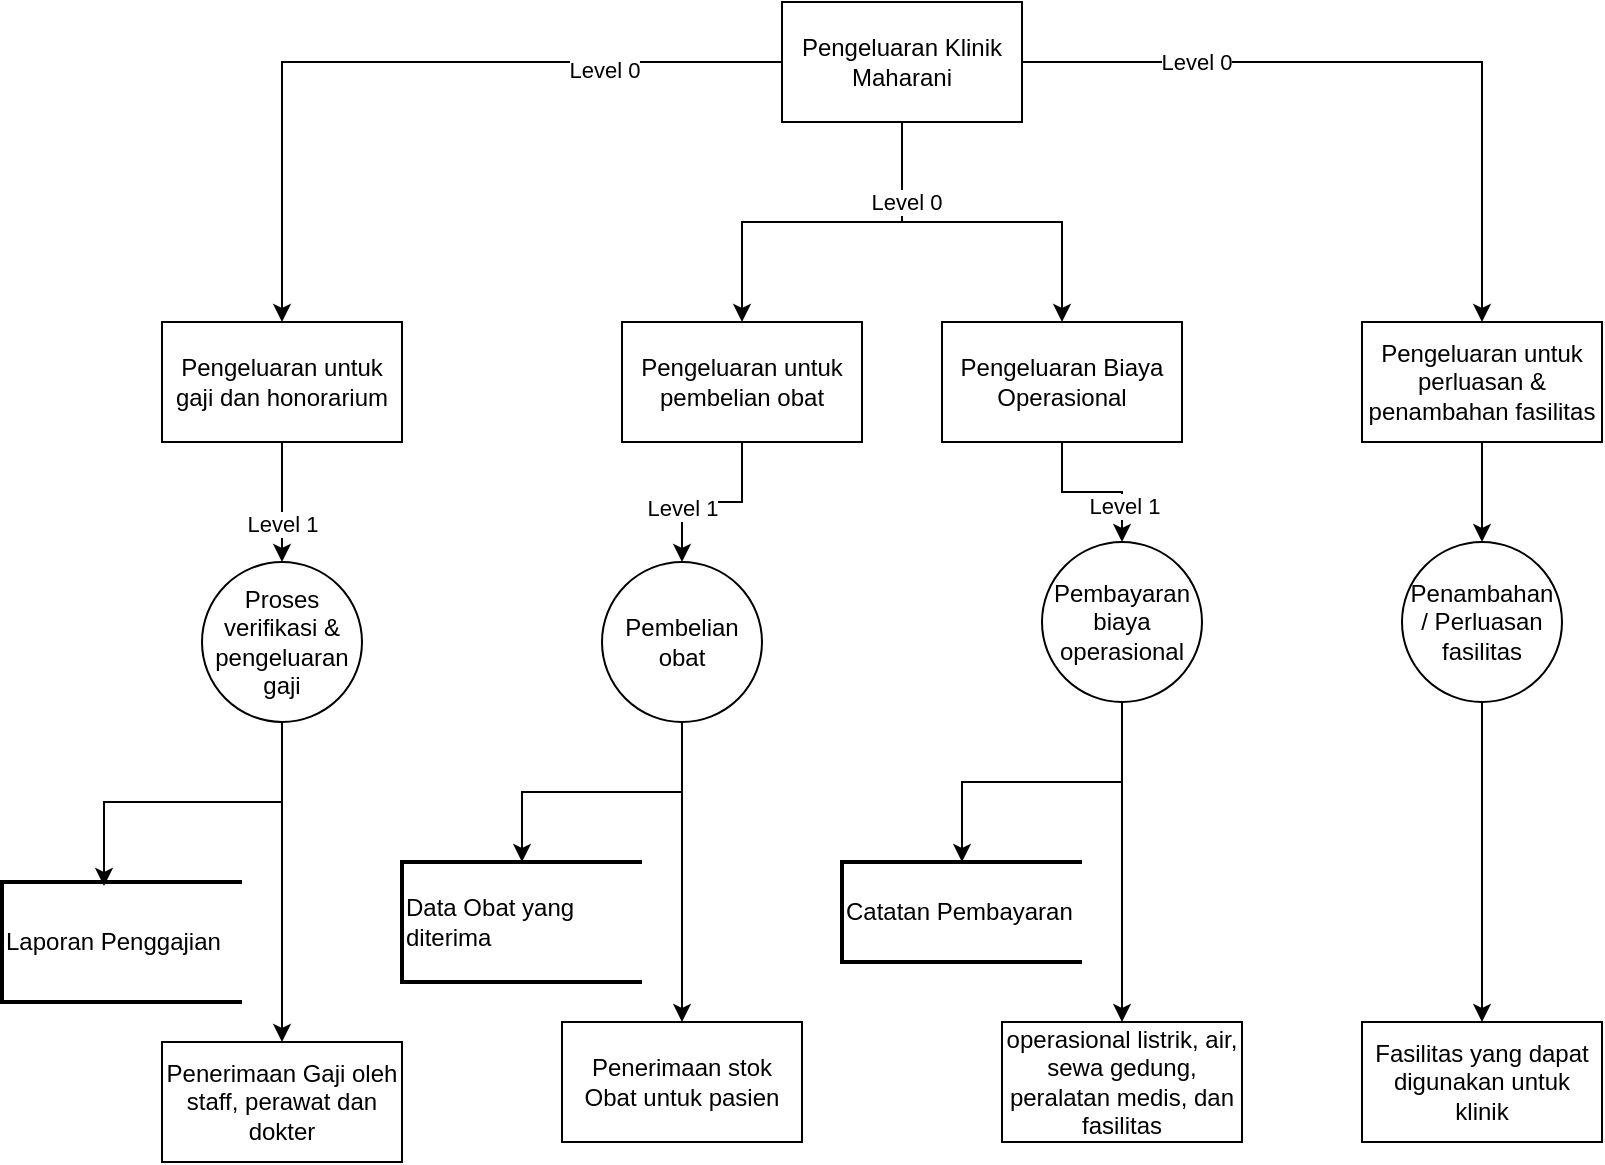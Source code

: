 <mxfile version="21.1.1" type="github">
  <diagram name="Page-1" id="RMZ9u4SgVo0JPBPXs6V4">
    <mxGraphModel dx="2489" dy="982" grid="1" gridSize="10" guides="1" tooltips="1" connect="1" arrows="1" fold="1" page="1" pageScale="1" pageWidth="850" pageHeight="1100" math="0" shadow="0">
      <root>
        <mxCell id="0" />
        <mxCell id="1" parent="0" />
        <mxCell id="8QVYFe3g695oh3EqEHn4-38" style="edgeStyle=orthogonalEdgeStyle;rounded=0;orthogonalLoop=1;jettySize=auto;html=1;entryX=0.5;entryY=0;entryDx=0;entryDy=0;" edge="1" parent="1" source="8QVYFe3g695oh3EqEHn4-1" target="8QVYFe3g695oh3EqEHn4-34">
          <mxGeometry relative="1" as="geometry" />
        </mxCell>
        <mxCell id="8QVYFe3g695oh3EqEHn4-42" value="Level 0" style="edgeLabel;html=1;align=center;verticalAlign=middle;resizable=0;points=[];" vertex="1" connectable="0" parent="8QVYFe3g695oh3EqEHn4-38">
          <mxGeometry x="-0.529" y="4" relative="1" as="geometry">
            <mxPoint as="offset" />
          </mxGeometry>
        </mxCell>
        <mxCell id="8QVYFe3g695oh3EqEHn4-39" style="edgeStyle=orthogonalEdgeStyle;rounded=0;orthogonalLoop=1;jettySize=auto;html=1;entryX=0.5;entryY=0;entryDx=0;entryDy=0;" edge="1" parent="1" source="8QVYFe3g695oh3EqEHn4-1" target="8QVYFe3g695oh3EqEHn4-35">
          <mxGeometry relative="1" as="geometry" />
        </mxCell>
        <mxCell id="8QVYFe3g695oh3EqEHn4-40" style="edgeStyle=orthogonalEdgeStyle;rounded=0;orthogonalLoop=1;jettySize=auto;html=1;entryX=0.5;entryY=0;entryDx=0;entryDy=0;" edge="1" parent="1" source="8QVYFe3g695oh3EqEHn4-1" target="8QVYFe3g695oh3EqEHn4-36">
          <mxGeometry relative="1" as="geometry">
            <mxPoint x="550" y="180" as="targetPoint" />
            <Array as="points">
              <mxPoint x="380" y="150" />
              <mxPoint x="460" y="150" />
              <mxPoint x="460" y="200" />
            </Array>
          </mxGeometry>
        </mxCell>
        <mxCell id="8QVYFe3g695oh3EqEHn4-43" value="Level 0" style="edgeLabel;html=1;align=center;verticalAlign=middle;resizable=0;points=[];" vertex="1" connectable="0" parent="8QVYFe3g695oh3EqEHn4-40">
          <mxGeometry x="-0.556" y="2" relative="1" as="geometry">
            <mxPoint as="offset" />
          </mxGeometry>
        </mxCell>
        <mxCell id="8QVYFe3g695oh3EqEHn4-41" style="edgeStyle=orthogonalEdgeStyle;rounded=0;orthogonalLoop=1;jettySize=auto;html=1;entryX=0.5;entryY=0;entryDx=0;entryDy=0;" edge="1" parent="1" source="8QVYFe3g695oh3EqEHn4-1" target="8QVYFe3g695oh3EqEHn4-37">
          <mxGeometry relative="1" as="geometry" />
        </mxCell>
        <mxCell id="8QVYFe3g695oh3EqEHn4-44" value="Level 0" style="edgeLabel;html=1;align=center;verticalAlign=middle;resizable=0;points=[];" vertex="1" connectable="0" parent="8QVYFe3g695oh3EqEHn4-41">
          <mxGeometry x="-0.516" relative="1" as="geometry">
            <mxPoint as="offset" />
          </mxGeometry>
        </mxCell>
        <mxCell id="8QVYFe3g695oh3EqEHn4-1" value="Pengeluaran Klinik Maharani" style="rounded=0;whiteSpace=wrap;html=1;" vertex="1" parent="1">
          <mxGeometry x="320" y="40" width="120" height="60" as="geometry" />
        </mxCell>
        <mxCell id="8QVYFe3g695oh3EqEHn4-46" style="edgeStyle=orthogonalEdgeStyle;rounded=0;orthogonalLoop=1;jettySize=auto;html=1;entryX=0.5;entryY=0;entryDx=0;entryDy=0;" edge="1" parent="1" source="8QVYFe3g695oh3EqEHn4-34" target="8QVYFe3g695oh3EqEHn4-45">
          <mxGeometry relative="1" as="geometry" />
        </mxCell>
        <mxCell id="8QVYFe3g695oh3EqEHn4-51" value="Level 1" style="edgeLabel;html=1;align=center;verticalAlign=middle;resizable=0;points=[];" vertex="1" connectable="0" parent="8QVYFe3g695oh3EqEHn4-46">
          <mxGeometry x="0.347" relative="1" as="geometry">
            <mxPoint as="offset" />
          </mxGeometry>
        </mxCell>
        <mxCell id="8QVYFe3g695oh3EqEHn4-34" value="&lt;p class=&quot;MsoNormal&quot;&gt;Pengeluaran untuk gaji dan honorarium&lt;/p&gt;" style="rounded=0;whiteSpace=wrap;html=1;" vertex="1" parent="1">
          <mxGeometry x="10" y="200" width="120" height="60" as="geometry" />
        </mxCell>
        <mxCell id="8QVYFe3g695oh3EqEHn4-53" style="edgeStyle=orthogonalEdgeStyle;rounded=0;orthogonalLoop=1;jettySize=auto;html=1;entryX=0.5;entryY=0;entryDx=0;entryDy=0;" edge="1" parent="1" source="8QVYFe3g695oh3EqEHn4-35" target="8QVYFe3g695oh3EqEHn4-52">
          <mxGeometry relative="1" as="geometry" />
        </mxCell>
        <mxCell id="8QVYFe3g695oh3EqEHn4-58" value="Level 1" style="edgeLabel;html=1;align=center;verticalAlign=middle;resizable=0;points=[];" vertex="1" connectable="0" parent="8QVYFe3g695oh3EqEHn4-53">
          <mxGeometry x="0.396" relative="1" as="geometry">
            <mxPoint as="offset" />
          </mxGeometry>
        </mxCell>
        <mxCell id="8QVYFe3g695oh3EqEHn4-35" value="&lt;p class=&quot;MsoNormal&quot;&gt;Pengeluaran untuk pembelian obat&lt;/p&gt;" style="rounded=0;whiteSpace=wrap;html=1;" vertex="1" parent="1">
          <mxGeometry x="240" y="200" width="120" height="60" as="geometry" />
        </mxCell>
        <mxCell id="8QVYFe3g695oh3EqEHn4-60" style="edgeStyle=orthogonalEdgeStyle;rounded=0;orthogonalLoop=1;jettySize=auto;html=1;entryX=0.5;entryY=0;entryDx=0;entryDy=0;" edge="1" parent="1" source="8QVYFe3g695oh3EqEHn4-36" target="8QVYFe3g695oh3EqEHn4-59">
          <mxGeometry relative="1" as="geometry" />
        </mxCell>
        <mxCell id="8QVYFe3g695oh3EqEHn4-61" value="Level 1" style="edgeLabel;html=1;align=center;verticalAlign=middle;resizable=0;points=[];" vertex="1" connectable="0" parent="8QVYFe3g695oh3EqEHn4-60">
          <mxGeometry x="0.55" y="1" relative="1" as="geometry">
            <mxPoint as="offset" />
          </mxGeometry>
        </mxCell>
        <mxCell id="8QVYFe3g695oh3EqEHn4-36" value="&lt;p class=&quot;MsoNormal&quot;&gt;Pengeluaran Biaya Operasional&lt;/p&gt;" style="rounded=0;whiteSpace=wrap;html=1;" vertex="1" parent="1">
          <mxGeometry x="400" y="200" width="120" height="60" as="geometry" />
        </mxCell>
        <mxCell id="8QVYFe3g695oh3EqEHn4-67" style="edgeStyle=orthogonalEdgeStyle;rounded=0;orthogonalLoop=1;jettySize=auto;html=1;entryX=0.5;entryY=0;entryDx=0;entryDy=0;" edge="1" parent="1" source="8QVYFe3g695oh3EqEHn4-37" target="8QVYFe3g695oh3EqEHn4-66">
          <mxGeometry relative="1" as="geometry" />
        </mxCell>
        <mxCell id="8QVYFe3g695oh3EqEHn4-37" value="&lt;p class=&quot;MsoNormal&quot;&gt;Pengeluaran untuk perluasan &amp;amp; penambahan fasilitas&lt;/p&gt;" style="rounded=0;whiteSpace=wrap;html=1;" vertex="1" parent="1">
          <mxGeometry x="610" y="200" width="120" height="60" as="geometry" />
        </mxCell>
        <mxCell id="8QVYFe3g695oh3EqEHn4-48" style="edgeStyle=orthogonalEdgeStyle;rounded=0;orthogonalLoop=1;jettySize=auto;html=1;" edge="1" parent="1" source="8QVYFe3g695oh3EqEHn4-45" target="8QVYFe3g695oh3EqEHn4-47">
          <mxGeometry relative="1" as="geometry" />
        </mxCell>
        <mxCell id="8QVYFe3g695oh3EqEHn4-50" style="edgeStyle=orthogonalEdgeStyle;rounded=0;orthogonalLoop=1;jettySize=auto;html=1;entryX=0.425;entryY=0.033;entryDx=0;entryDy=0;entryPerimeter=0;" edge="1" parent="1" source="8QVYFe3g695oh3EqEHn4-45" target="8QVYFe3g695oh3EqEHn4-49">
          <mxGeometry relative="1" as="geometry" />
        </mxCell>
        <mxCell id="8QVYFe3g695oh3EqEHn4-45" value="Proses verifikasi &amp;amp; pengeluaran gaji" style="ellipse;whiteSpace=wrap;html=1;aspect=fixed;" vertex="1" parent="1">
          <mxGeometry x="30" y="320" width="80" height="80" as="geometry" />
        </mxCell>
        <mxCell id="8QVYFe3g695oh3EqEHn4-47" value="Penerimaan Gaji oleh staff, perawat dan dokter" style="rounded=0;whiteSpace=wrap;html=1;" vertex="1" parent="1">
          <mxGeometry x="10" y="560" width="120" height="60" as="geometry" />
        </mxCell>
        <mxCell id="8QVYFe3g695oh3EqEHn4-49" value="Laporan Penggajian" style="strokeWidth=2;html=1;shape=mxgraph.flowchart.annotation_1;align=left;pointerEvents=1;" vertex="1" parent="1">
          <mxGeometry x="-70" y="480" width="120" height="60" as="geometry" />
        </mxCell>
        <mxCell id="8QVYFe3g695oh3EqEHn4-55" style="edgeStyle=orthogonalEdgeStyle;rounded=0;orthogonalLoop=1;jettySize=auto;html=1;entryX=0.5;entryY=0;entryDx=0;entryDy=0;" edge="1" parent="1" source="8QVYFe3g695oh3EqEHn4-52" target="8QVYFe3g695oh3EqEHn4-54">
          <mxGeometry relative="1" as="geometry" />
        </mxCell>
        <mxCell id="8QVYFe3g695oh3EqEHn4-57" style="edgeStyle=orthogonalEdgeStyle;rounded=0;orthogonalLoop=1;jettySize=auto;html=1;entryX=0.5;entryY=0;entryDx=0;entryDy=0;entryPerimeter=0;" edge="1" parent="1" source="8QVYFe3g695oh3EqEHn4-52" target="8QVYFe3g695oh3EqEHn4-56">
          <mxGeometry relative="1" as="geometry" />
        </mxCell>
        <mxCell id="8QVYFe3g695oh3EqEHn4-52" value="Pembelian obat" style="ellipse;whiteSpace=wrap;html=1;aspect=fixed;" vertex="1" parent="1">
          <mxGeometry x="230" y="320" width="80" height="80" as="geometry" />
        </mxCell>
        <mxCell id="8QVYFe3g695oh3EqEHn4-54" value="Penerimaan stok Obat untuk pasien" style="rounded=0;whiteSpace=wrap;html=1;" vertex="1" parent="1">
          <mxGeometry x="210" y="550" width="120" height="60" as="geometry" />
        </mxCell>
        <mxCell id="8QVYFe3g695oh3EqEHn4-56" value="Data Obat yang &lt;br&gt;diterima" style="strokeWidth=2;html=1;shape=mxgraph.flowchart.annotation_1;align=left;pointerEvents=1;" vertex="1" parent="1">
          <mxGeometry x="130" y="470" width="120" height="60" as="geometry" />
        </mxCell>
        <mxCell id="8QVYFe3g695oh3EqEHn4-63" style="edgeStyle=orthogonalEdgeStyle;rounded=0;orthogonalLoop=1;jettySize=auto;html=1;entryX=0.5;entryY=0;entryDx=0;entryDy=0;" edge="1" parent="1" source="8QVYFe3g695oh3EqEHn4-59" target="8QVYFe3g695oh3EqEHn4-62">
          <mxGeometry relative="1" as="geometry" />
        </mxCell>
        <mxCell id="8QVYFe3g695oh3EqEHn4-65" style="edgeStyle=orthogonalEdgeStyle;rounded=0;orthogonalLoop=1;jettySize=auto;html=1;entryX=0.5;entryY=0;entryDx=0;entryDy=0;entryPerimeter=0;" edge="1" parent="1" source="8QVYFe3g695oh3EqEHn4-59" target="8QVYFe3g695oh3EqEHn4-64">
          <mxGeometry relative="1" as="geometry" />
        </mxCell>
        <mxCell id="8QVYFe3g695oh3EqEHn4-59" value="Pembayaran biaya operasional" style="ellipse;whiteSpace=wrap;html=1;aspect=fixed;" vertex="1" parent="1">
          <mxGeometry x="450" y="310" width="80" height="80" as="geometry" />
        </mxCell>
        <mxCell id="8QVYFe3g695oh3EqEHn4-62" value="operasional listrik, air, sewa gedung, peralatan medis, dan fasilitas" style="rounded=0;whiteSpace=wrap;html=1;" vertex="1" parent="1">
          <mxGeometry x="430" y="550" width="120" height="60" as="geometry" />
        </mxCell>
        <mxCell id="8QVYFe3g695oh3EqEHn4-64" value="Catatan Pembayaran" style="strokeWidth=2;html=1;shape=mxgraph.flowchart.annotation_1;align=left;pointerEvents=1;" vertex="1" parent="1">
          <mxGeometry x="350" y="470" width="120" height="50" as="geometry" />
        </mxCell>
        <mxCell id="8QVYFe3g695oh3EqEHn4-69" style="edgeStyle=orthogonalEdgeStyle;rounded=0;orthogonalLoop=1;jettySize=auto;html=1;entryX=0.5;entryY=0;entryDx=0;entryDy=0;" edge="1" parent="1" source="8QVYFe3g695oh3EqEHn4-66" target="8QVYFe3g695oh3EqEHn4-68">
          <mxGeometry relative="1" as="geometry" />
        </mxCell>
        <mxCell id="8QVYFe3g695oh3EqEHn4-66" value="Penambahan / Perluasan fasilitas" style="ellipse;whiteSpace=wrap;html=1;aspect=fixed;" vertex="1" parent="1">
          <mxGeometry x="630" y="310" width="80" height="80" as="geometry" />
        </mxCell>
        <mxCell id="8QVYFe3g695oh3EqEHn4-68" value="Fasilitas yang dapat digunakan untuk klinik" style="rounded=0;whiteSpace=wrap;html=1;" vertex="1" parent="1">
          <mxGeometry x="610" y="550" width="120" height="60" as="geometry" />
        </mxCell>
      </root>
    </mxGraphModel>
  </diagram>
</mxfile>
